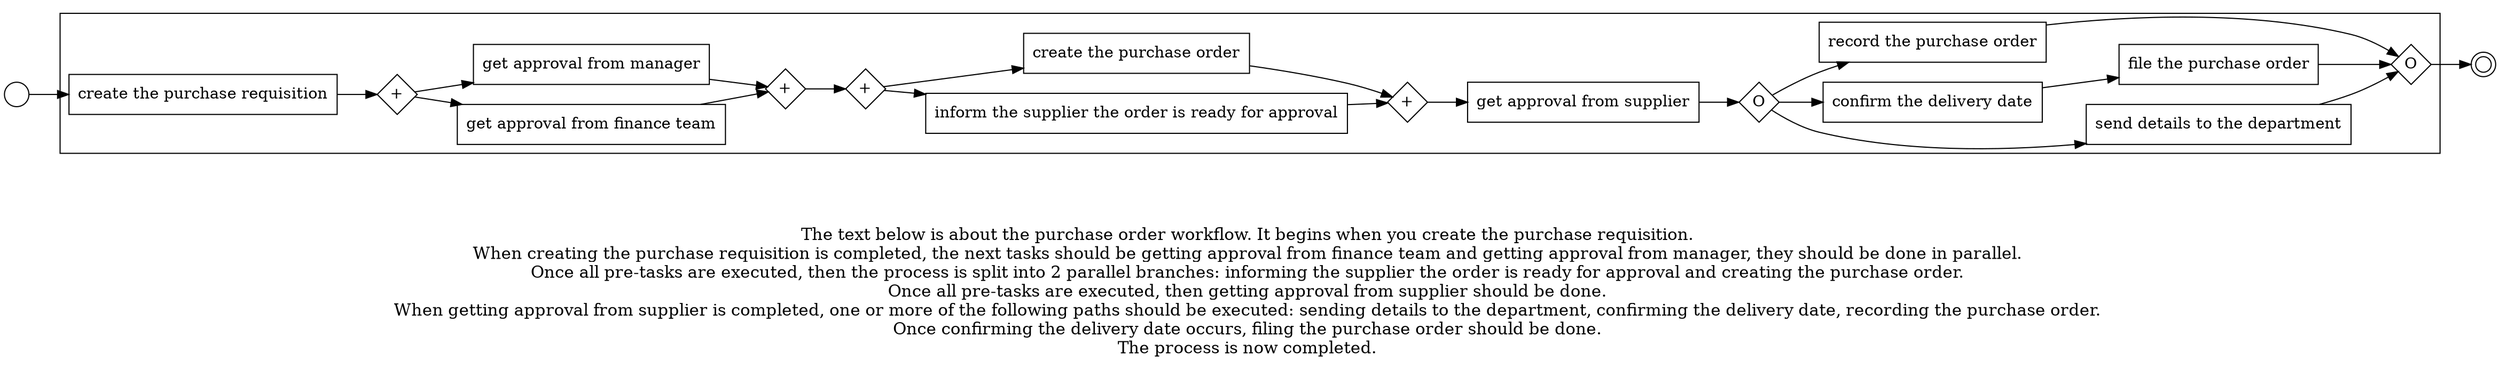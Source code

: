 digraph purchase_order_workflow_169 {
	graph [rankdir=LR]
	START_NODE [label="" shape=circle width=0.3]
	subgraph CLUSTER_0 {
		"create the purchase requisition" [shape=box]
		"AND_SPLIT--2. Approval_9WYQ" [label="+" fixedsize=true shape=diamond width=0.5]
		"create the purchase requisition" -> "AND_SPLIT--2. Approval_9WYQ"
		"get approval from finance team" [shape=box]
		"AND_SPLIT--2. Approval_9WYQ" -> "get approval from finance team"
		"get approval from manager" [shape=box]
		"AND_SPLIT--2. Approval_9WYQ" -> "get approval from manager"
		"AND_JOIN--2. Approval_9WYQ" [label="+" fixedsize=true shape=diamond width=0.5]
		"get approval from finance team" -> "AND_JOIN--2. Approval_9WYQ"
		"get approval from manager" -> "AND_JOIN--2. Approval_9WYQ"
		"AND_SPLIT--4. Creation_P1ID" [label="+" fixedsize=true shape=diamond width=0.5]
		"AND_JOIN--2. Approval_9WYQ" -> "AND_SPLIT--4. Creation_P1ID"
		"inform the supplier the order is ready for approval" [shape=box]
		"AND_SPLIT--4. Creation_P1ID" -> "inform the supplier the order is ready for approval"
		"create the purchase order" [shape=box]
		"AND_SPLIT--4. Creation_P1ID" -> "create the purchase order"
		"AND_JOIN--4. Creation_P1ID" [label="+" fixedsize=true shape=diamond width=0.5]
		"inform the supplier the order is ready for approval" -> "AND_JOIN--4. Creation_P1ID"
		"create the purchase order" -> "AND_JOIN--4. Creation_P1ID"
		"get approval from supplier" [shape=box]
		"AND_JOIN--4. Creation_P1ID" -> "get approval from supplier"
		"OR_SPLIT--6. Final steps_C9JM" [label=O fixedsize=true shape=diamond width=0.5]
		"get approval from supplier" -> "OR_SPLIT--6. Final steps_C9JM"
		"send details to the department" [shape=box]
		"OR_SPLIT--6. Final steps_C9JM" -> "send details to the department"
		"confirm the delivery date" [shape=box]
		"OR_SPLIT--6. Final steps_C9JM" -> "confirm the delivery date"
		"record the purchase order" [shape=box]
		"OR_SPLIT--6. Final steps_C9JM" -> "record the purchase order"
		"file the purchase order" [shape=box]
		"confirm the delivery date" -> "file the purchase order"
		"OR_JOIN--6. Final steps_C9JM" [label=O fixedsize=true shape=diamond width=0.5]
		"send details to the department" -> "OR_JOIN--6. Final steps_C9JM"
		"file the purchase order" -> "OR_JOIN--6. Final steps_C9JM"
		"record the purchase order" -> "OR_JOIN--6. Final steps_C9JM"
	}
	START_NODE -> "create the purchase requisition"
	END_NODE [label="" shape=doublecircle width=0.2]
	"OR_JOIN--6. Final steps_C9JM" -> END_NODE
	fontsize=15 label="\n\n
The text below is about the purchase order workflow. It begins when you create the purchase requisition. 
When creating the purchase requisition is completed, the next tasks should be getting approval from finance team and getting approval from manager, they should be done in parallel. 
Once all pre-tasks are executed, then the process is split into 2 parallel branches: informing the supplier the order is ready for approval and creating the purchase order. 
Once all pre-tasks are executed, then getting approval from supplier should be done. 
When getting approval from supplier is completed, one or more of the following paths should be executed: sending details to the department, confirming the delivery date, recording the purchase order. 
Once confirming the delivery date occurs, filing the purchase order should be done. 
The process is now completed. 
"
}
